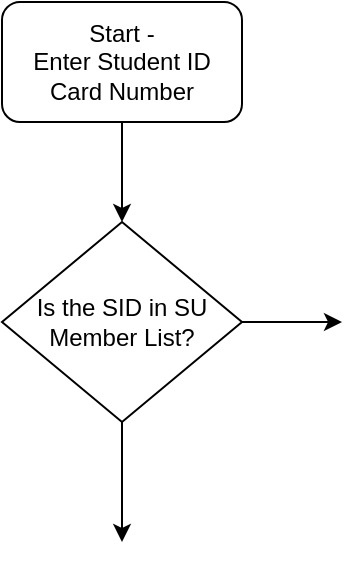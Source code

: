 <mxfile version="16.6.7" type="github">
  <diagram id="qUXu5Glze9szJIzZEuCo" name="Page-1">
    <mxGraphModel dx="1102" dy="582" grid="1" gridSize="10" guides="1" tooltips="1" connect="1" arrows="1" fold="1" page="1" pageScale="1" pageWidth="827" pageHeight="1169" math="0" shadow="0">
      <root>
        <mxCell id="0" />
        <mxCell id="1" parent="0" />
        <mxCell id="i3w6GY014pmjob9ndCjN-1" value="Start - &lt;br&gt;Enter Student ID Card Number" style="rounded=1;whiteSpace=wrap;html=1;" parent="1" vertex="1">
          <mxGeometry x="50" y="50" width="120" height="60" as="geometry" />
        </mxCell>
        <mxCell id="qB_BLini7-oUf4WkdYDQ-1" value="" style="endArrow=classic;html=1;rounded=0;exitX=0.5;exitY=1;exitDx=0;exitDy=0;" edge="1" parent="1" source="i3w6GY014pmjob9ndCjN-1">
          <mxGeometry width="50" height="50" relative="1" as="geometry">
            <mxPoint x="330" y="310" as="sourcePoint" />
            <mxPoint x="110" y="160" as="targetPoint" />
          </mxGeometry>
        </mxCell>
        <mxCell id="qB_BLini7-oUf4WkdYDQ-2" value="Is the SID in SU Member List?" style="rhombus;whiteSpace=wrap;html=1;" vertex="1" parent="1">
          <mxGeometry x="50" y="160" width="120" height="100" as="geometry" />
        </mxCell>
        <mxCell id="qB_BLini7-oUf4WkdYDQ-3" value="" style="endArrow=classic;html=1;rounded=0;exitX=1;exitY=0.5;exitDx=0;exitDy=0;" edge="1" parent="1" source="qB_BLini7-oUf4WkdYDQ-2">
          <mxGeometry width="50" height="50" relative="1" as="geometry">
            <mxPoint x="330" y="300" as="sourcePoint" />
            <mxPoint x="220" y="210" as="targetPoint" />
          </mxGeometry>
        </mxCell>
        <mxCell id="qB_BLini7-oUf4WkdYDQ-5" value="" style="endArrow=classic;html=1;rounded=0;exitX=0.5;exitY=1;exitDx=0;exitDy=0;" edge="1" parent="1" source="qB_BLini7-oUf4WkdYDQ-2">
          <mxGeometry width="50" height="50" relative="1" as="geometry">
            <mxPoint x="330" y="300" as="sourcePoint" />
            <mxPoint x="110" y="320" as="targetPoint" />
          </mxGeometry>
        </mxCell>
      </root>
    </mxGraphModel>
  </diagram>
</mxfile>
